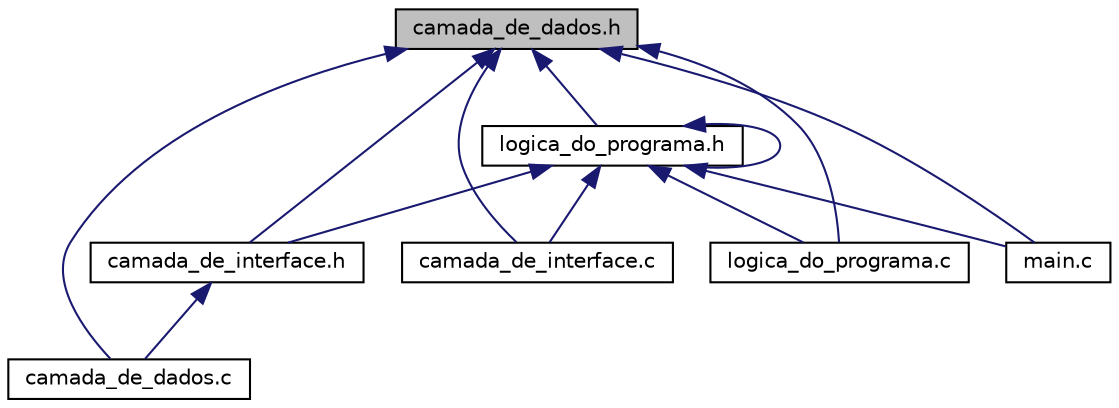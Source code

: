 digraph "camada_de_dados.h"
{
  edge [fontname="Helvetica",fontsize="10",labelfontname="Helvetica",labelfontsize="10"];
  node [fontname="Helvetica",fontsize="10",shape=record];
  Node2 [label="camada_de_dados.h",height=0.2,width=0.4,color="black", fillcolor="grey75", style="filled", fontcolor="black"];
  Node2 -> Node3 [dir="back",color="midnightblue",fontsize="10",style="solid"];
  Node3 [label="camada_de_dados.c",height=0.2,width=0.4,color="black", fillcolor="white", style="filled",URL="$camada__de__dados_8c.html"];
  Node2 -> Node4 [dir="back",color="midnightblue",fontsize="10",style="solid"];
  Node4 [label="camada_de_interface.h",height=0.2,width=0.4,color="black", fillcolor="white", style="filled",URL="$camada__de__interface_8h.html"];
  Node4 -> Node3 [dir="back",color="midnightblue",fontsize="10",style="solid"];
  Node2 -> Node5 [dir="back",color="midnightblue",fontsize="10",style="solid"];
  Node5 [label="logica_do_programa.h",height=0.2,width=0.4,color="black", fillcolor="white", style="filled",URL="$logica__do__programa_8h.html"];
  Node5 -> Node4 [dir="back",color="midnightblue",fontsize="10",style="solid"];
  Node5 -> Node5 [dir="back",color="midnightblue",fontsize="10",style="solid"];
  Node5 -> Node6 [dir="back",color="midnightblue",fontsize="10",style="solid"];
  Node6 [label="camada_de_interface.c",height=0.2,width=0.4,color="black", fillcolor="white", style="filled",URL="$camada__de__interface_8c.html"];
  Node5 -> Node7 [dir="back",color="midnightblue",fontsize="10",style="solid"];
  Node7 [label="logica_do_programa.c",height=0.2,width=0.4,color="black", fillcolor="white", style="filled",URL="$logica__do__programa_8c.html"];
  Node5 -> Node8 [dir="back",color="midnightblue",fontsize="10",style="solid"];
  Node8 [label="main.c",height=0.2,width=0.4,color="black", fillcolor="white", style="filled",URL="$main_8c.html"];
  Node2 -> Node6 [dir="back",color="midnightblue",fontsize="10",style="solid"];
  Node2 -> Node7 [dir="back",color="midnightblue",fontsize="10",style="solid"];
  Node2 -> Node8 [dir="back",color="midnightblue",fontsize="10",style="solid"];
}
